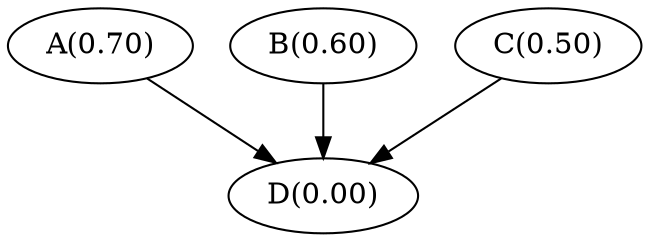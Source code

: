 
strict digraph multiple_root_at_same_level {

	// Node definitions.

	"A(0.70)";

	"D(0.00)";

	"B(0.60)";

	"C(0.50)";


	// Edge definitions.

	"A(0.70)" -> "D(0.00)";

	"B(0.60)" -> "D(0.00)";

	"C(0.50)" -> "D(0.00)";

}